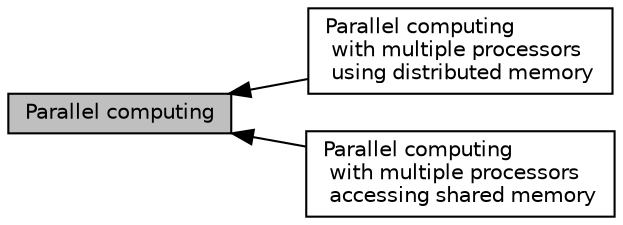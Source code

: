 digraph "Parallel computing"
{
  edge [fontname="Helvetica",fontsize="10",labelfontname="Helvetica",labelfontsize="10"];
  node [fontname="Helvetica",fontsize="10",shape=box];
  rankdir=LR;
  Node1 [label="Parallel computing",height=0.2,width=0.4,color="black", fillcolor="grey75", style="filled", fontcolor="black",tooltip="A module discussing the use of multiple processors."];
  Node2 [label="Parallel computing\l with multiple processors\l using distributed memory",height=0.2,width=0.4,color="black", fillcolor="white", style="filled",URL="$group__distributed.html",tooltip="A module discussing the use of parallelism on distributed memory clusters."];
  Node3 [label="Parallel computing\l with multiple processors\l accessing shared memory",height=0.2,width=0.4,color="black", fillcolor="white", style="filled",URL="$group__threads.html",tooltip="A module discussing the use of parallelism on shared memory machines. See the detailed documentation ..."];
  Node1->Node2 [shape=plaintext, dir="back", style="solid"];
  Node1->Node3 [shape=plaintext, dir="back", style="solid"];
}
